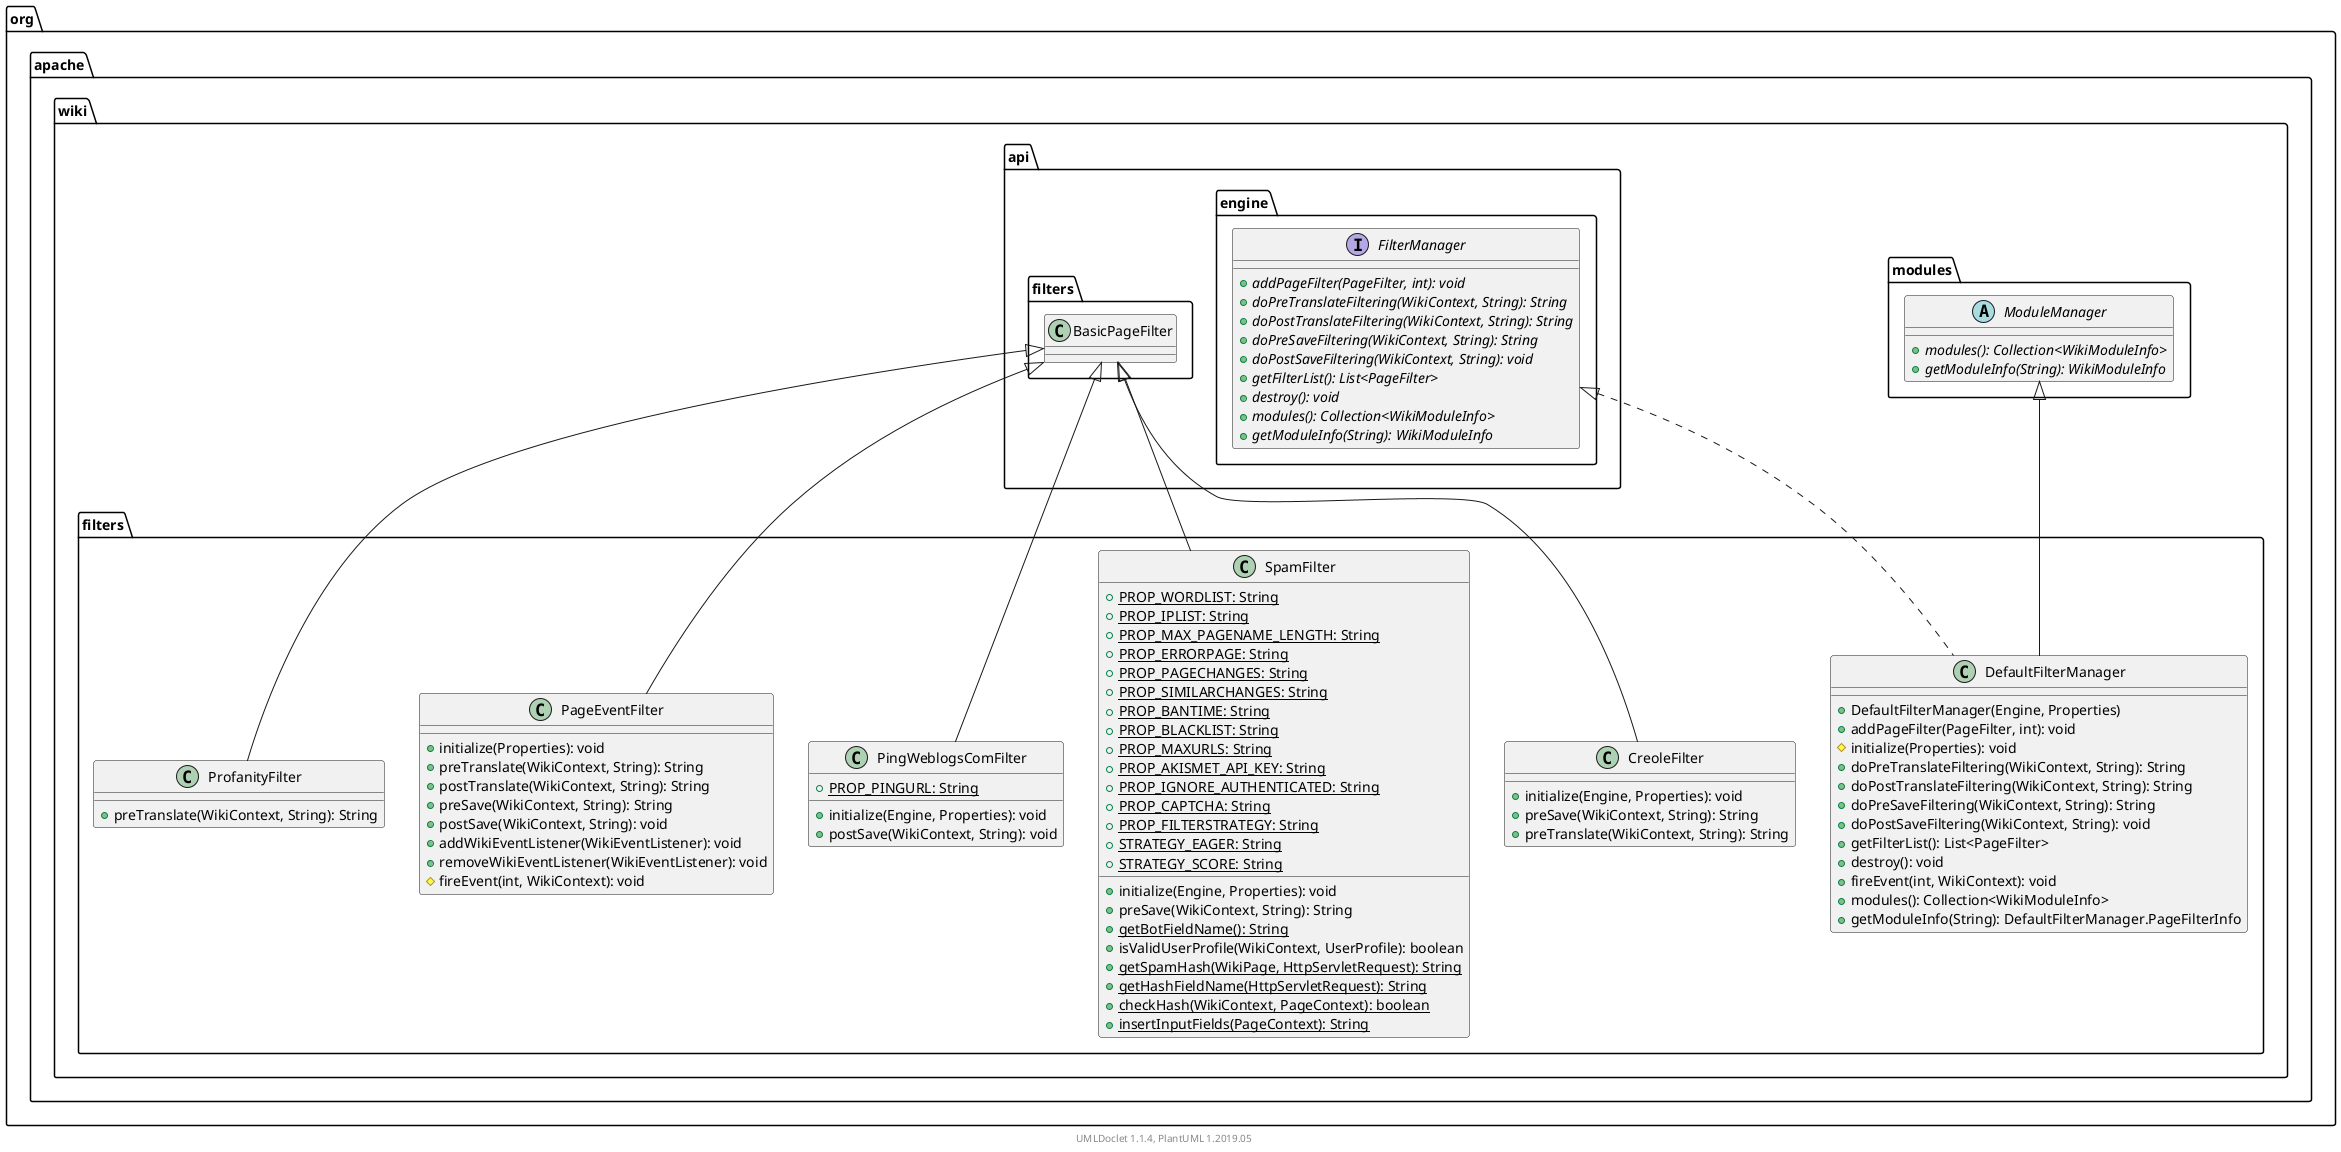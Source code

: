 @startuml

    namespace org.apache.wiki.filters {

        class DefaultFilterManager [[DefaultFilterManager.html]] {
            +DefaultFilterManager(Engine, Properties)
            +addPageFilter(PageFilter, int): void
            #initialize(Properties): void
            +doPreTranslateFiltering(WikiContext, String): String
            +doPostTranslateFiltering(WikiContext, String): String
            +doPreSaveFiltering(WikiContext, String): String
            +doPostSaveFiltering(WikiContext, String): void
            +getFilterList(): List<PageFilter>
            +destroy(): void
            +fireEvent(int, WikiContext): void
            +modules(): Collection<WikiModuleInfo>
            +getModuleInfo(String): DefaultFilterManager.PageFilterInfo
        }

        class CreoleFilter [[CreoleFilter.html]] {
            +initialize(Engine, Properties): void
            +preSave(WikiContext, String): String
            +preTranslate(WikiContext, String): String
        }

        class SpamFilter [[SpamFilter.html]] {
            {static} +PROP_WORDLIST: String
            {static} +PROP_IPLIST: String
            {static} +PROP_MAX_PAGENAME_LENGTH: String
            {static} +PROP_ERRORPAGE: String
            {static} +PROP_PAGECHANGES: String
            {static} +PROP_SIMILARCHANGES: String
            {static} +PROP_BANTIME: String
            {static} +PROP_BLACKLIST: String
            {static} +PROP_MAXURLS: String
            {static} +PROP_AKISMET_API_KEY: String
            {static} +PROP_IGNORE_AUTHENTICATED: String
            {static} +PROP_CAPTCHA: String
            {static} +PROP_FILTERSTRATEGY: String
            {static} +STRATEGY_EAGER: String
            {static} +STRATEGY_SCORE: String
            +initialize(Engine, Properties): void
            +preSave(WikiContext, String): String
            {static} +getBotFieldName(): String
            +isValidUserProfile(WikiContext, UserProfile): boolean
            {static} +getSpamHash(WikiPage, HttpServletRequest): String
            {static} +getHashFieldName(HttpServletRequest): String
            {static} +checkHash(WikiContext, PageContext): boolean
            {static} +insertInputFields(PageContext): String
        }

        class PingWeblogsComFilter [[PingWeblogsComFilter.html]] {
            {static} +PROP_PINGURL: String
            +initialize(Engine, Properties): void
            +postSave(WikiContext, String): void
        }

        class PageEventFilter [[PageEventFilter.html]] {
            +initialize(Properties): void
            +preTranslate(WikiContext, String): String
            +postTranslate(WikiContext, String): String
            +preSave(WikiContext, String): String
            +postSave(WikiContext, String): void
            +addWikiEventListener(WikiEventListener): void
            +removeWikiEventListener(WikiEventListener): void
            #fireEvent(int, WikiContext): void
        }

        class ProfanityFilter [[ProfanityFilter.html]] {
            +preTranslate(WikiContext, String): String
        }

        abstract class org.apache.wiki.modules.ModuleManager {
            {abstract} +modules(): Collection<WikiModuleInfo>
            {abstract} +getModuleInfo(String): WikiModuleInfo
        }
        org.apache.wiki.modules.ModuleManager <|-- DefaultFilterManager

        interface org.apache.wiki.api.engine.FilterManager {
            {abstract} +addPageFilter(PageFilter, int): void
            {abstract} +doPreTranslateFiltering(WikiContext, String): String
            {abstract} +doPostTranslateFiltering(WikiContext, String): String
            {abstract} +doPreSaveFiltering(WikiContext, String): String
            {abstract} +doPostSaveFiltering(WikiContext, String): void
            {abstract} +getFilterList(): List<PageFilter>
            {abstract} +destroy(): void
            {abstract} +modules(): Collection<WikiModuleInfo>
            {abstract} +getModuleInfo(String): WikiModuleInfo
        }
        org.apache.wiki.api.engine.FilterManager <|.. DefaultFilterManager

        class org.apache.wiki.api.filters.BasicPageFilter
        org.apache.wiki.api.filters.BasicPageFilter <|-- CreoleFilter

        org.apache.wiki.api.filters.BasicPageFilter <|-- SpamFilter

        org.apache.wiki.api.filters.BasicPageFilter <|-- PingWeblogsComFilter

        org.apache.wiki.api.filters.BasicPageFilter <|-- PageEventFilter

        org.apache.wiki.api.filters.BasicPageFilter <|-- ProfanityFilter

    }


    center footer UMLDoclet 1.1.4, PlantUML 1.2019.05
@enduml
